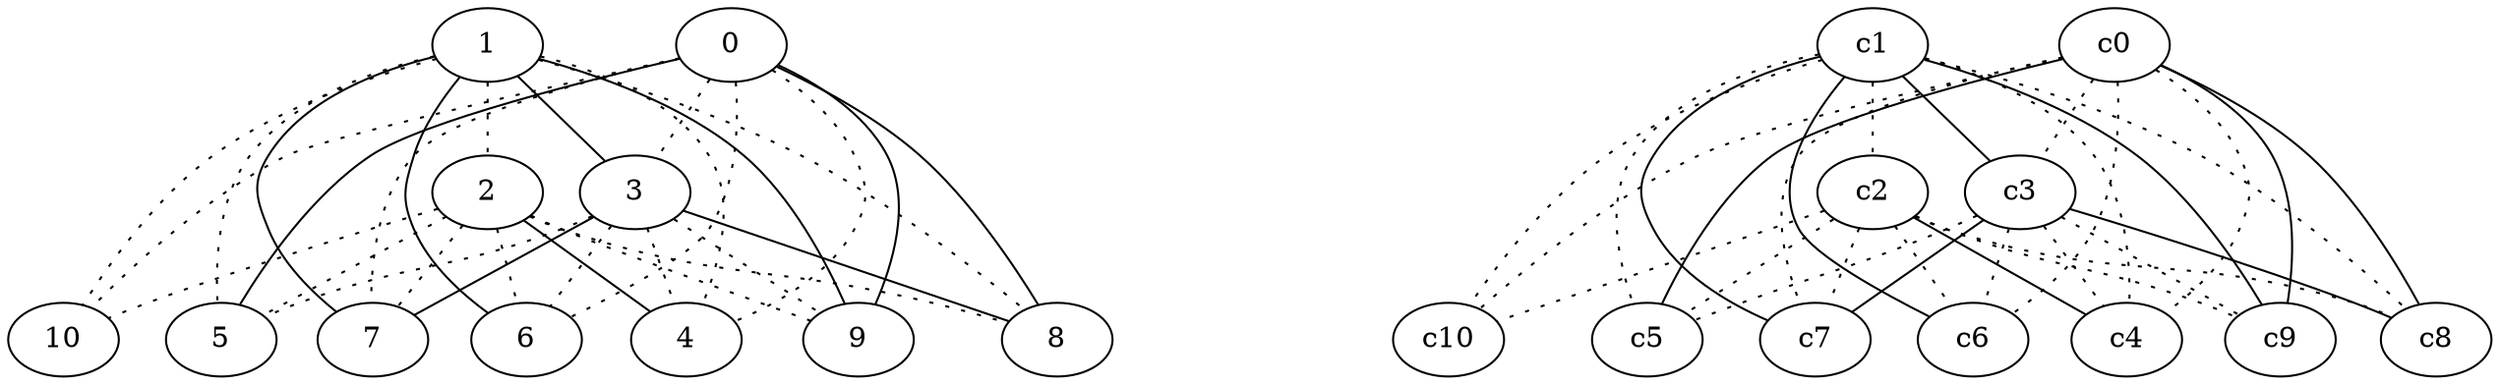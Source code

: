 graph {
a0[label=0];
a1[label=1];
a2[label=2];
a3[label=3];
a4[label=4];
a5[label=5];
a6[label=6];
a7[label=7];
a8[label=8];
a9[label=9];
a10[label=10];
a0 -- a3 [style=dotted];
a0 -- a4 [style=dotted];
a0 -- a5;
a0 -- a6 [style=dotted];
a0 -- a7 [style=dotted];
a0 -- a8;
a0 -- a9;
a0 -- a10 [style=dotted];
a1 -- a2 [style=dotted];
a1 -- a3;
a1 -- a4 [style=dotted];
a1 -- a5 [style=dotted];
a1 -- a6;
a1 -- a7;
a1 -- a8 [style=dotted];
a1 -- a9;
a1 -- a10 [style=dotted];
a2 -- a4;
a2 -- a5 [style=dotted];
a2 -- a6 [style=dotted];
a2 -- a7 [style=dotted];
a2 -- a8 [style=dotted];
a2 -- a9 [style=dotted];
a2 -- a10 [style=dotted];
a3 -- a4 [style=dotted];
a3 -- a5 [style=dotted];
a3 -- a6 [style=dotted];
a3 -- a7;
a3 -- a8;
a3 -- a9 [style=dotted];
c0 -- c3 [style=dotted];
c0 -- c4 [style=dotted];
c0 -- c5;
c0 -- c6 [style=dotted];
c0 -- c7 [style=dotted];
c0 -- c8;
c0 -- c9;
c0 -- c10 [style=dotted];
c1 -- c2 [style=dotted];
c1 -- c3;
c1 -- c4 [style=dotted];
c1 -- c5 [style=dotted];
c1 -- c6;
c1 -- c7;
c1 -- c8 [style=dotted];
c1 -- c9;
c1 -- c10 [style=dotted];
c2 -- c4;
c2 -- c5 [style=dotted];
c2 -- c6 [style=dotted];
c2 -- c7 [style=dotted];
c2 -- c8 [style=dotted];
c2 -- c9 [style=dotted];
c2 -- c10 [style=dotted];
c3 -- c4 [style=dotted];
c3 -- c5 [style=dotted];
c3 -- c6 [style=dotted];
c3 -- c7;
c3 -- c8;
c3 -- c9 [style=dotted];
}
